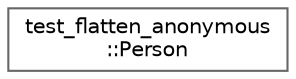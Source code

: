 digraph "类继承关系图"
{
 // LATEX_PDF_SIZE
  bgcolor="transparent";
  edge [fontname=Helvetica,fontsize=10,labelfontname=Helvetica,labelfontsize=10];
  node [fontname=Helvetica,fontsize=10,shape=box,height=0.2,width=0.4];
  rankdir="LR";
  Node0 [id="Node000000",label="test_flatten_anonymous\l::Person",height=0.2,width=0.4,color="grey40", fillcolor="white", style="filled",URL="$structtest__flatten__anonymous_1_1_person.html",tooltip=" "];
}
